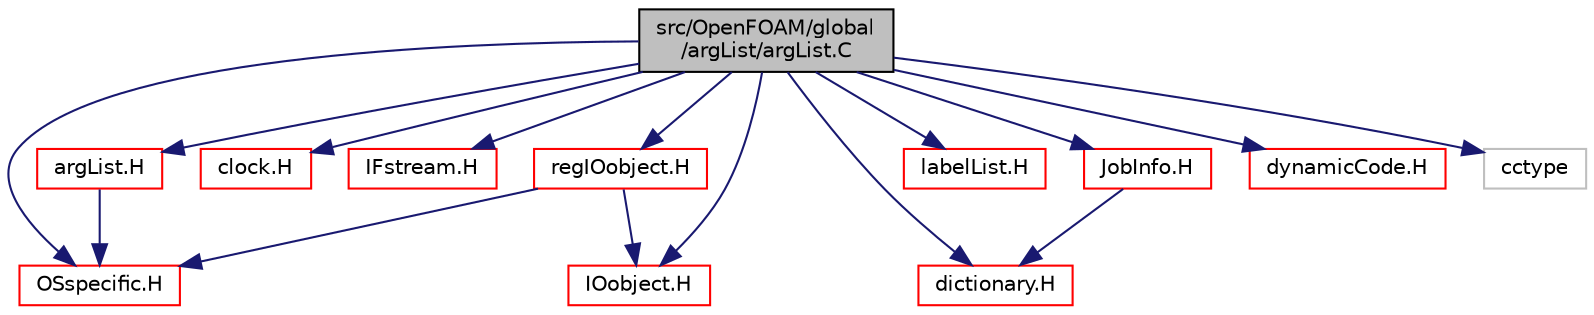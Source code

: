 digraph "src/OpenFOAM/global/argList/argList.C"
{
  bgcolor="transparent";
  edge [fontname="Helvetica",fontsize="10",labelfontname="Helvetica",labelfontsize="10"];
  node [fontname="Helvetica",fontsize="10",shape=record];
  Node1 [label="src/OpenFOAM/global\l/argList/argList.C",height=0.2,width=0.4,color="black", fillcolor="grey75", style="filled", fontcolor="black"];
  Node1 -> Node2 [color="midnightblue",fontsize="10",style="solid",fontname="Helvetica"];
  Node2 [label="argList.H",height=0.2,width=0.4,color="red",URL="$a08148.html"];
  Node2 -> Node3 [color="midnightblue",fontsize="10",style="solid",fontname="Helvetica"];
  Node3 [label="OSspecific.H",height=0.2,width=0.4,color="red",URL="$a08211.html",tooltip="Functions used by OpenFOAM that are specific to POSIX compliant operating systems and need to be repl..."];
  Node1 -> Node3 [color="midnightblue",fontsize="10",style="solid",fontname="Helvetica"];
  Node1 -> Node4 [color="midnightblue",fontsize="10",style="solid",fontname="Helvetica"];
  Node4 [label="clock.H",height=0.2,width=0.4,color="red",URL="$a08152.html"];
  Node1 -> Node5 [color="midnightblue",fontsize="10",style="solid",fontname="Helvetica"];
  Node5 [label="IFstream.H",height=0.2,width=0.4,color="red",URL="$a07769.html"];
  Node1 -> Node6 [color="midnightblue",fontsize="10",style="solid",fontname="Helvetica"];
  Node6 [label="dictionary.H",height=0.2,width=0.4,color="red",URL="$a07684.html"];
  Node1 -> Node7 [color="midnightblue",fontsize="10",style="solid",fontname="Helvetica"];
  Node7 [label="IOobject.H",height=0.2,width=0.4,color="red",URL="$a07745.html"];
  Node1 -> Node8 [color="midnightblue",fontsize="10",style="solid",fontname="Helvetica"];
  Node8 [label="JobInfo.H",height=0.2,width=0.4,color="red",URL="$a08179.html"];
  Node8 -> Node6 [color="midnightblue",fontsize="10",style="solid",fontname="Helvetica"];
  Node1 -> Node9 [color="midnightblue",fontsize="10",style="solid",fontname="Helvetica"];
  Node9 [label="labelList.H",height=0.2,width=0.4,color="red",URL="$a08887.html"];
  Node1 -> Node10 [color="midnightblue",fontsize="10",style="solid",fontname="Helvetica"];
  Node10 [label="regIOobject.H",height=0.2,width=0.4,color="red",URL="$a07835.html"];
  Node10 -> Node7 [color="midnightblue",fontsize="10",style="solid",fontname="Helvetica"];
  Node10 -> Node3 [color="midnightblue",fontsize="10",style="solid",fontname="Helvetica"];
  Node1 -> Node11 [color="midnightblue",fontsize="10",style="solid",fontname="Helvetica"];
  Node11 [label="dynamicCode.H",height=0.2,width=0.4,color="red",URL="$a07719.html"];
  Node1 -> Node12 [color="midnightblue",fontsize="10",style="solid",fontname="Helvetica"];
  Node12 [label="cctype",height=0.2,width=0.4,color="grey75"];
}
